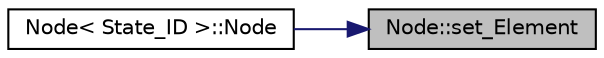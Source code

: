 digraph "Node::set_Element"
{
 // INTERACTIVE_SVG=YES
 // LATEX_PDF_SIZE
  edge [fontname="Helvetica",fontsize="10",labelfontname="Helvetica",labelfontsize="10"];
  node [fontname="Helvetica",fontsize="10",shape=record];
  rankdir="RL";
  Node28 [label="Node::set_Element",height=0.2,width=0.4,color="black", fillcolor="grey75", style="filled", fontcolor="black",tooltip=" "];
  Node28 -> Node29 [dir="back",color="midnightblue",fontsize="10",style="solid",fontname="Helvetica"];
  Node29 [label="Node\< State_ID \>::Node",height=0.2,width=0.4,color="black", fillcolor="white", style="filled",URL="$class_node.html#a0fc2b7ab91a27f8fd1af50b2a915e5dd",tooltip=" "];
}
